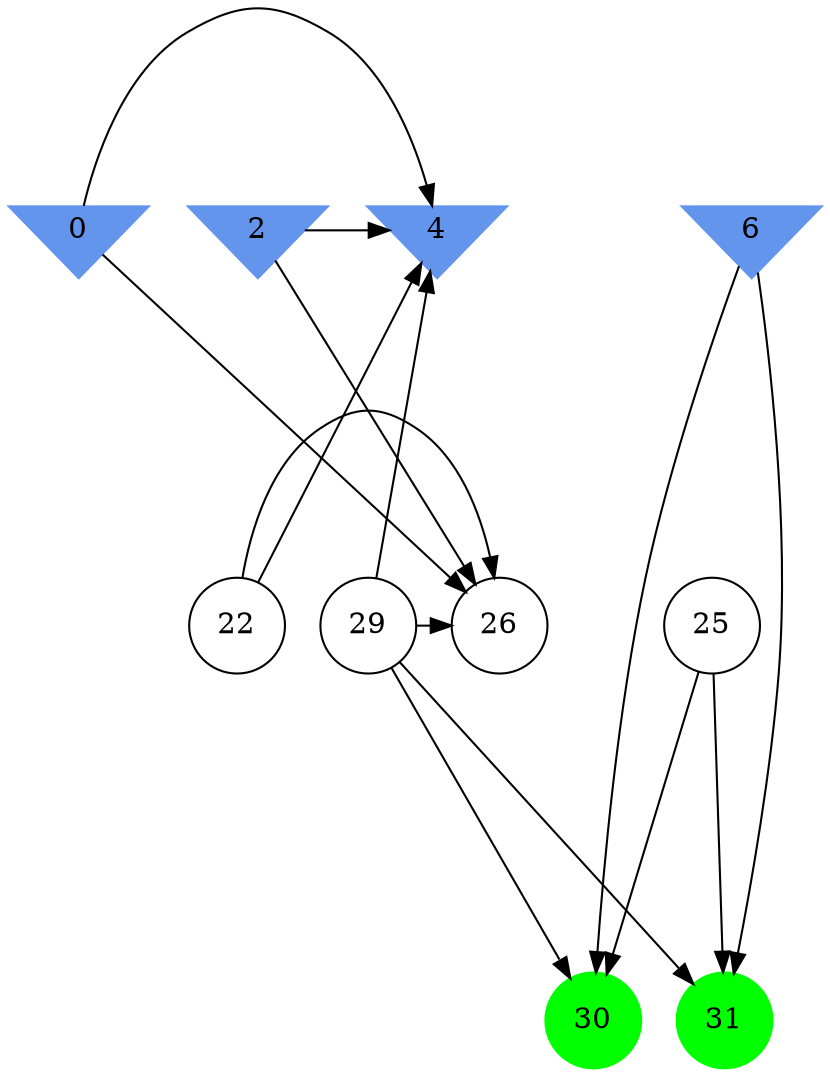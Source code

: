 digraph brain {
	ranksep=2.0;
	0 [shape=invtriangle,style=filled,color=cornflowerblue];
	2 [shape=invtriangle,style=filled,color=cornflowerblue];
	4 [shape=invtriangle,style=filled,color=cornflowerblue];
	6 [shape=invtriangle,style=filled,color=cornflowerblue];
	22 [shape=circle,color=black];
	25 [shape=circle,color=black];
	26 [shape=circle,color=black];
	29 [shape=circle,color=black];
	30 [shape=circle,style=filled,color=green];
	31 [shape=circle,style=filled,color=green];
	2	->	4;
	2	->	26;
	22	->	4;
	22	->	26;
	0	->	4;
	0	->	26;
	29	->	4;
	29	->	26;
	6	->	31;
	6	->	30;
	29	->	31;
	29	->	30;
	25	->	31;
	25	->	30;
	{ rank=same; 0; 2; 4; 6; }
	{ rank=same; 22; 25; 26; 29; }
	{ rank=same; 30; 31; }
}
